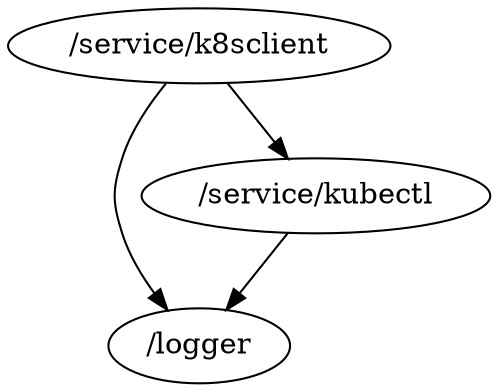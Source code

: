 digraph packages {
	"/service/k8sclient" -> "/logger";
	"/service/k8sclient" -> "/service/kubectl";
	"/service/kubectl" -> "/logger";
}
